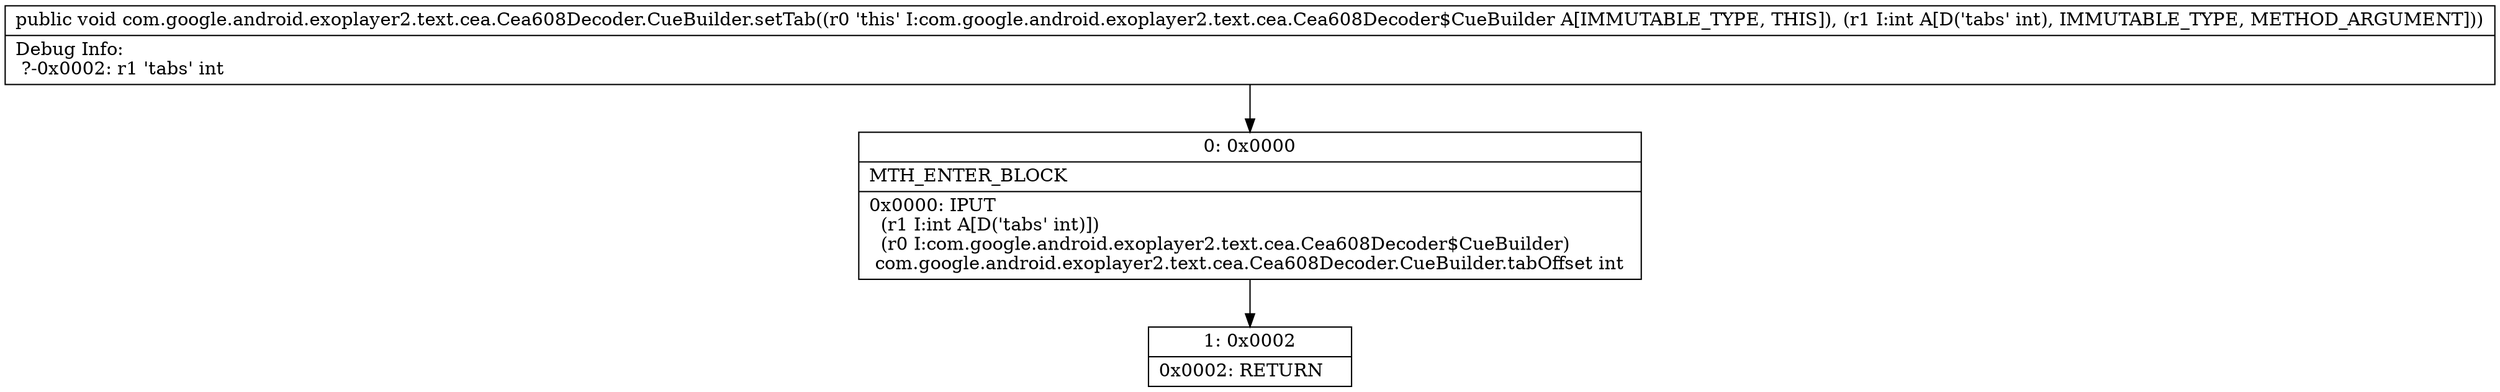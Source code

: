 digraph "CFG forcom.google.android.exoplayer2.text.cea.Cea608Decoder.CueBuilder.setTab(I)V" {
Node_0 [shape=record,label="{0\:\ 0x0000|MTH_ENTER_BLOCK\l|0x0000: IPUT  \l  (r1 I:int A[D('tabs' int)])\l  (r0 I:com.google.android.exoplayer2.text.cea.Cea608Decoder$CueBuilder)\l com.google.android.exoplayer2.text.cea.Cea608Decoder.CueBuilder.tabOffset int \l}"];
Node_1 [shape=record,label="{1\:\ 0x0002|0x0002: RETURN   \l}"];
MethodNode[shape=record,label="{public void com.google.android.exoplayer2.text.cea.Cea608Decoder.CueBuilder.setTab((r0 'this' I:com.google.android.exoplayer2.text.cea.Cea608Decoder$CueBuilder A[IMMUTABLE_TYPE, THIS]), (r1 I:int A[D('tabs' int), IMMUTABLE_TYPE, METHOD_ARGUMENT]))  | Debug Info:\l  ?\-0x0002: r1 'tabs' int\l}"];
MethodNode -> Node_0;
Node_0 -> Node_1;
}

